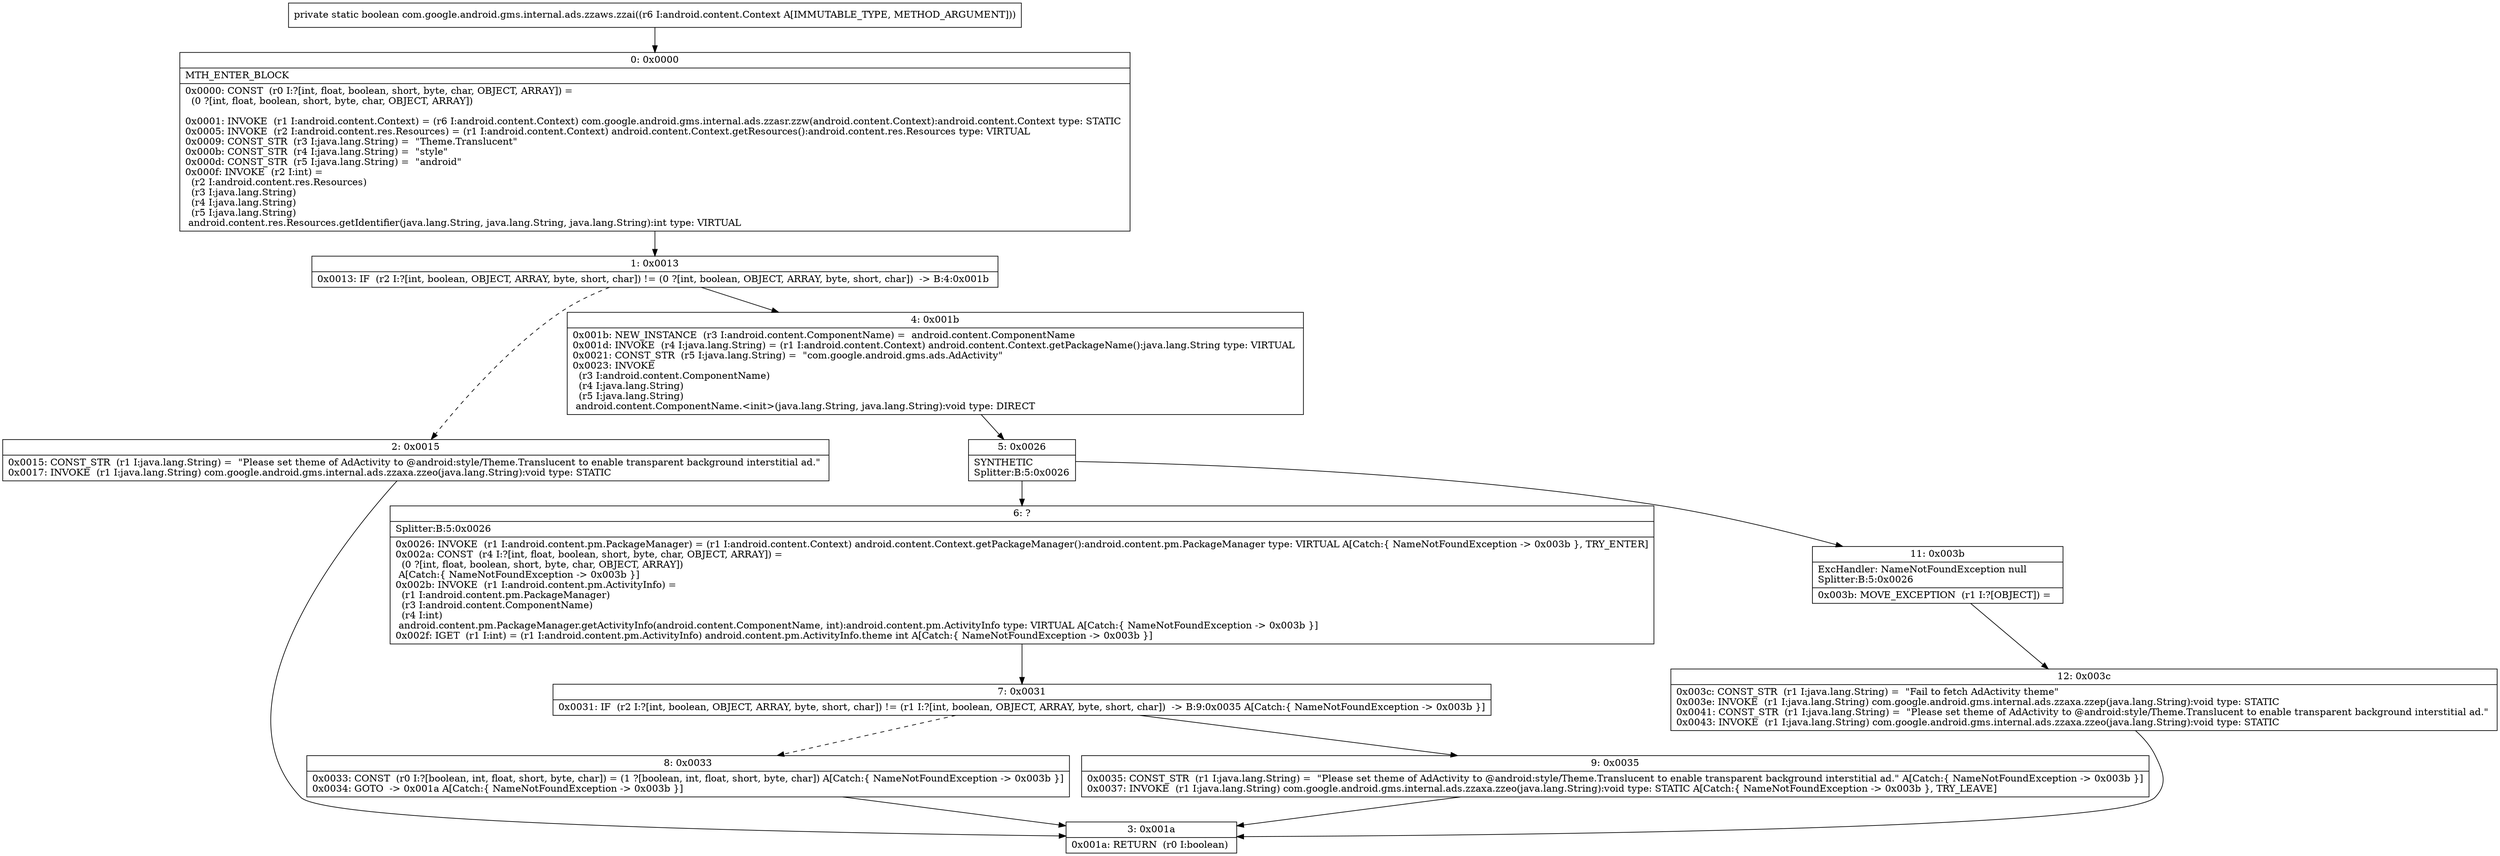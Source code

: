 digraph "CFG forcom.google.android.gms.internal.ads.zzaws.zzai(Landroid\/content\/Context;)Z" {
Node_0 [shape=record,label="{0\:\ 0x0000|MTH_ENTER_BLOCK\l|0x0000: CONST  (r0 I:?[int, float, boolean, short, byte, char, OBJECT, ARRAY]) = \l  (0 ?[int, float, boolean, short, byte, char, OBJECT, ARRAY])\l \l0x0001: INVOKE  (r1 I:android.content.Context) = (r6 I:android.content.Context) com.google.android.gms.internal.ads.zzasr.zzw(android.content.Context):android.content.Context type: STATIC \l0x0005: INVOKE  (r2 I:android.content.res.Resources) = (r1 I:android.content.Context) android.content.Context.getResources():android.content.res.Resources type: VIRTUAL \l0x0009: CONST_STR  (r3 I:java.lang.String) =  \"Theme.Translucent\" \l0x000b: CONST_STR  (r4 I:java.lang.String) =  \"style\" \l0x000d: CONST_STR  (r5 I:java.lang.String) =  \"android\" \l0x000f: INVOKE  (r2 I:int) = \l  (r2 I:android.content.res.Resources)\l  (r3 I:java.lang.String)\l  (r4 I:java.lang.String)\l  (r5 I:java.lang.String)\l android.content.res.Resources.getIdentifier(java.lang.String, java.lang.String, java.lang.String):int type: VIRTUAL \l}"];
Node_1 [shape=record,label="{1\:\ 0x0013|0x0013: IF  (r2 I:?[int, boolean, OBJECT, ARRAY, byte, short, char]) != (0 ?[int, boolean, OBJECT, ARRAY, byte, short, char])  \-\> B:4:0x001b \l}"];
Node_2 [shape=record,label="{2\:\ 0x0015|0x0015: CONST_STR  (r1 I:java.lang.String) =  \"Please set theme of AdActivity to @android:style\/Theme.Translucent to enable transparent background interstitial ad.\" \l0x0017: INVOKE  (r1 I:java.lang.String) com.google.android.gms.internal.ads.zzaxa.zzeo(java.lang.String):void type: STATIC \l}"];
Node_3 [shape=record,label="{3\:\ 0x001a|0x001a: RETURN  (r0 I:boolean) \l}"];
Node_4 [shape=record,label="{4\:\ 0x001b|0x001b: NEW_INSTANCE  (r3 I:android.content.ComponentName) =  android.content.ComponentName \l0x001d: INVOKE  (r4 I:java.lang.String) = (r1 I:android.content.Context) android.content.Context.getPackageName():java.lang.String type: VIRTUAL \l0x0021: CONST_STR  (r5 I:java.lang.String) =  \"com.google.android.gms.ads.AdActivity\" \l0x0023: INVOKE  \l  (r3 I:android.content.ComponentName)\l  (r4 I:java.lang.String)\l  (r5 I:java.lang.String)\l android.content.ComponentName.\<init\>(java.lang.String, java.lang.String):void type: DIRECT \l}"];
Node_5 [shape=record,label="{5\:\ 0x0026|SYNTHETIC\lSplitter:B:5:0x0026\l}"];
Node_6 [shape=record,label="{6\:\ ?|Splitter:B:5:0x0026\l|0x0026: INVOKE  (r1 I:android.content.pm.PackageManager) = (r1 I:android.content.Context) android.content.Context.getPackageManager():android.content.pm.PackageManager type: VIRTUAL A[Catch:\{ NameNotFoundException \-\> 0x003b \}, TRY_ENTER]\l0x002a: CONST  (r4 I:?[int, float, boolean, short, byte, char, OBJECT, ARRAY]) = \l  (0 ?[int, float, boolean, short, byte, char, OBJECT, ARRAY])\l A[Catch:\{ NameNotFoundException \-\> 0x003b \}]\l0x002b: INVOKE  (r1 I:android.content.pm.ActivityInfo) = \l  (r1 I:android.content.pm.PackageManager)\l  (r3 I:android.content.ComponentName)\l  (r4 I:int)\l android.content.pm.PackageManager.getActivityInfo(android.content.ComponentName, int):android.content.pm.ActivityInfo type: VIRTUAL A[Catch:\{ NameNotFoundException \-\> 0x003b \}]\l0x002f: IGET  (r1 I:int) = (r1 I:android.content.pm.ActivityInfo) android.content.pm.ActivityInfo.theme int A[Catch:\{ NameNotFoundException \-\> 0x003b \}]\l}"];
Node_7 [shape=record,label="{7\:\ 0x0031|0x0031: IF  (r2 I:?[int, boolean, OBJECT, ARRAY, byte, short, char]) != (r1 I:?[int, boolean, OBJECT, ARRAY, byte, short, char])  \-\> B:9:0x0035 A[Catch:\{ NameNotFoundException \-\> 0x003b \}]\l}"];
Node_8 [shape=record,label="{8\:\ 0x0033|0x0033: CONST  (r0 I:?[boolean, int, float, short, byte, char]) = (1 ?[boolean, int, float, short, byte, char]) A[Catch:\{ NameNotFoundException \-\> 0x003b \}]\l0x0034: GOTO  \-\> 0x001a A[Catch:\{ NameNotFoundException \-\> 0x003b \}]\l}"];
Node_9 [shape=record,label="{9\:\ 0x0035|0x0035: CONST_STR  (r1 I:java.lang.String) =  \"Please set theme of AdActivity to @android:style\/Theme.Translucent to enable transparent background interstitial ad.\" A[Catch:\{ NameNotFoundException \-\> 0x003b \}]\l0x0037: INVOKE  (r1 I:java.lang.String) com.google.android.gms.internal.ads.zzaxa.zzeo(java.lang.String):void type: STATIC A[Catch:\{ NameNotFoundException \-\> 0x003b \}, TRY_LEAVE]\l}"];
Node_11 [shape=record,label="{11\:\ 0x003b|ExcHandler: NameNotFoundException null\lSplitter:B:5:0x0026\l|0x003b: MOVE_EXCEPTION  (r1 I:?[OBJECT]) =  \l}"];
Node_12 [shape=record,label="{12\:\ 0x003c|0x003c: CONST_STR  (r1 I:java.lang.String) =  \"Fail to fetch AdActivity theme\" \l0x003e: INVOKE  (r1 I:java.lang.String) com.google.android.gms.internal.ads.zzaxa.zzep(java.lang.String):void type: STATIC \l0x0041: CONST_STR  (r1 I:java.lang.String) =  \"Please set theme of AdActivity to @android:style\/Theme.Translucent to enable transparent background interstitial ad.\" \l0x0043: INVOKE  (r1 I:java.lang.String) com.google.android.gms.internal.ads.zzaxa.zzeo(java.lang.String):void type: STATIC \l}"];
MethodNode[shape=record,label="{private static boolean com.google.android.gms.internal.ads.zzaws.zzai((r6 I:android.content.Context A[IMMUTABLE_TYPE, METHOD_ARGUMENT])) }"];
MethodNode -> Node_0;
Node_0 -> Node_1;
Node_1 -> Node_2[style=dashed];
Node_1 -> Node_4;
Node_2 -> Node_3;
Node_4 -> Node_5;
Node_5 -> Node_6;
Node_5 -> Node_11;
Node_6 -> Node_7;
Node_7 -> Node_8[style=dashed];
Node_7 -> Node_9;
Node_8 -> Node_3;
Node_9 -> Node_3;
Node_11 -> Node_12;
Node_12 -> Node_3;
}

